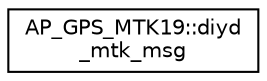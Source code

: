 digraph "Graphical Class Hierarchy"
{
 // INTERACTIVE_SVG=YES
  edge [fontname="Helvetica",fontsize="10",labelfontname="Helvetica",labelfontsize="10"];
  node [fontname="Helvetica",fontsize="10",shape=record];
  rankdir="LR";
  Node1 [label="AP_GPS_MTK19::diyd\l_mtk_msg",height=0.2,width=0.4,color="black", fillcolor="white", style="filled",URL="$structAP__GPS__MTK19_1_1diyd__mtk__msg.html"];
}
